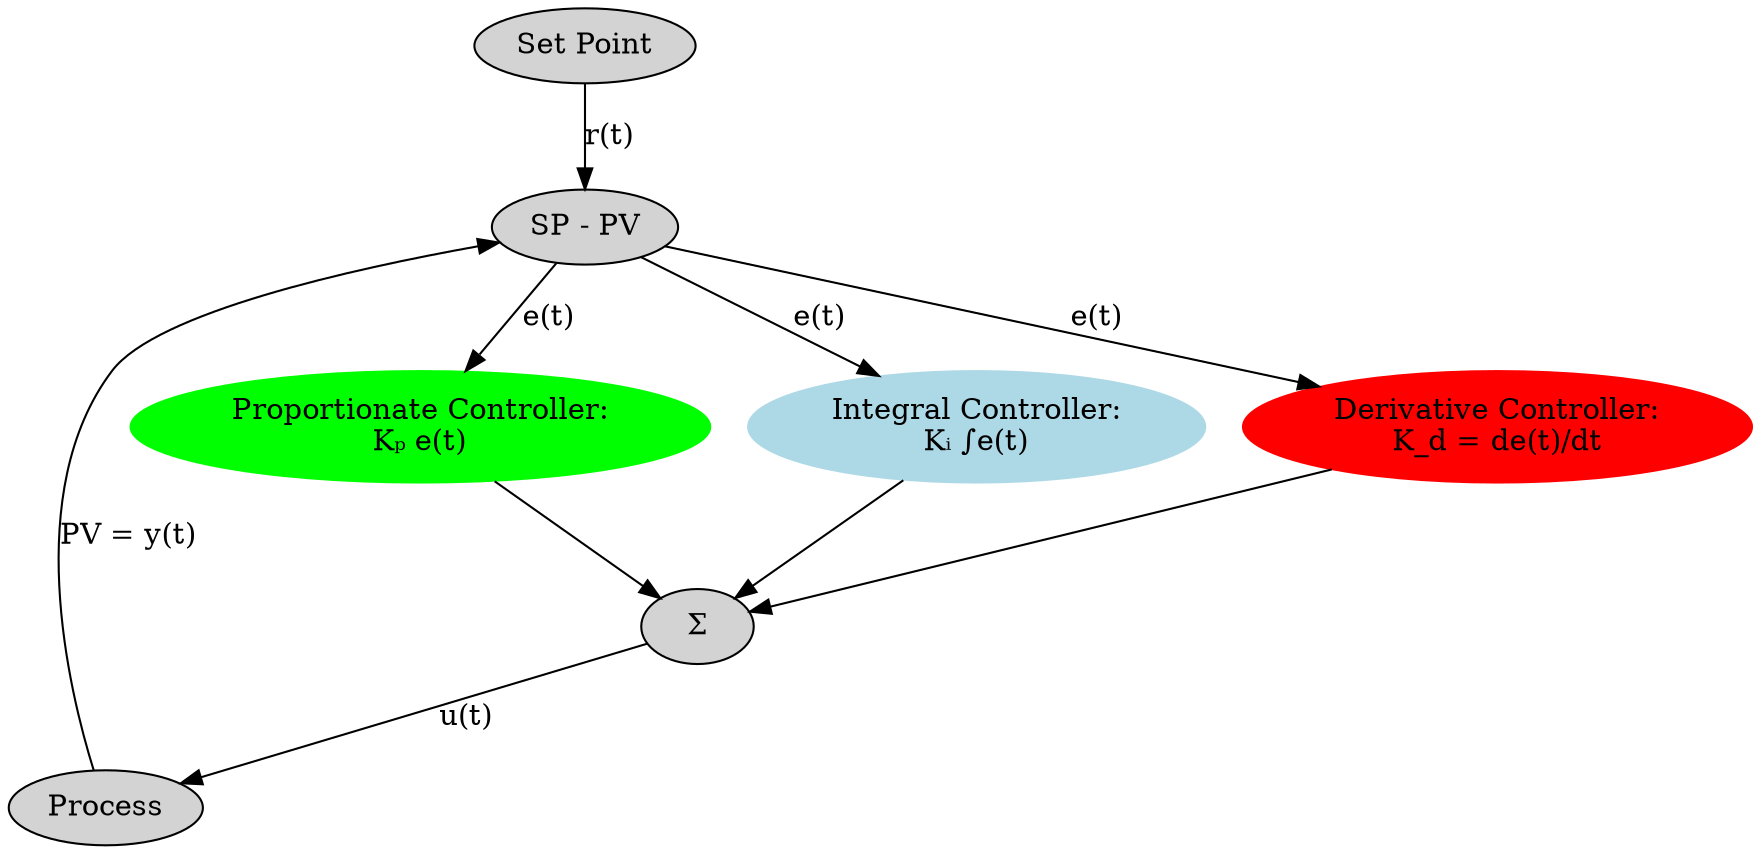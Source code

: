 digraph PID {
    node [style=filled];
    SP [label="Set Point"];
    PR [label="Process"];
    S1 [label="SP - PV"];
    P  [color=green,label="Proportionate Controller:\nKₚ e(t)"];
    I  [color=lightblue,label="Integral Controller:\nKᵢ ∫e(t)"];
    D  [color=red,label="Derivative Controller:\nK_d = de(t)/dt"];
    S2 [label="Σ"];

    SP -> S1 [label="r(t)"];
    PR -> S1 [label="PV = y(t)"];
    S1 -> P  [label="e(t)"];
    S1 -> I  [label="e(t)"];
    S1 -> D  [label="e(t)"];
    P  -> S2;
    I  -> S2;
    D  -> S2;
    S2 -> PR [label="u(t)"];
}

